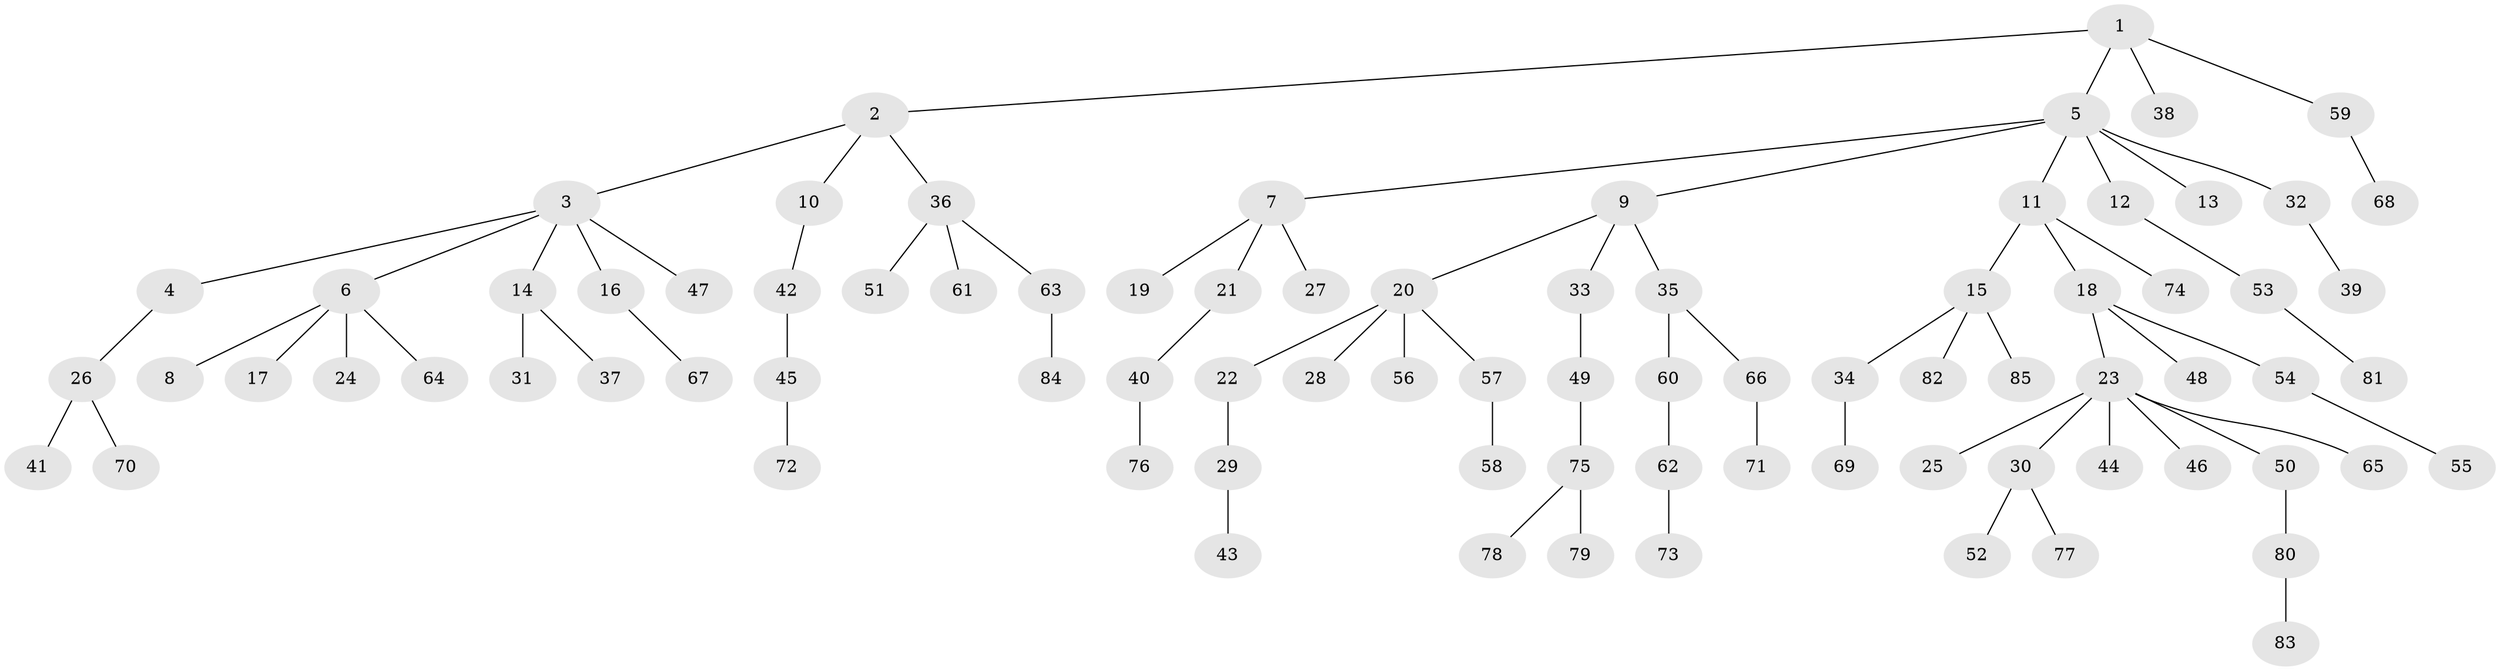 // coarse degree distribution, {3: 0.09090909090909091, 4: 0.09090909090909091, 5: 0.03636363636363636, 2: 0.18181818181818182, 6: 0.03636363636363636, 1: 0.5636363636363636}
// Generated by graph-tools (version 1.1) at 2025/52/02/27/25 19:52:13]
// undirected, 85 vertices, 84 edges
graph export_dot {
graph [start="1"]
  node [color=gray90,style=filled];
  1;
  2;
  3;
  4;
  5;
  6;
  7;
  8;
  9;
  10;
  11;
  12;
  13;
  14;
  15;
  16;
  17;
  18;
  19;
  20;
  21;
  22;
  23;
  24;
  25;
  26;
  27;
  28;
  29;
  30;
  31;
  32;
  33;
  34;
  35;
  36;
  37;
  38;
  39;
  40;
  41;
  42;
  43;
  44;
  45;
  46;
  47;
  48;
  49;
  50;
  51;
  52;
  53;
  54;
  55;
  56;
  57;
  58;
  59;
  60;
  61;
  62;
  63;
  64;
  65;
  66;
  67;
  68;
  69;
  70;
  71;
  72;
  73;
  74;
  75;
  76;
  77;
  78;
  79;
  80;
  81;
  82;
  83;
  84;
  85;
  1 -- 2;
  1 -- 5;
  1 -- 38;
  1 -- 59;
  2 -- 3;
  2 -- 10;
  2 -- 36;
  3 -- 4;
  3 -- 6;
  3 -- 14;
  3 -- 16;
  3 -- 47;
  4 -- 26;
  5 -- 7;
  5 -- 9;
  5 -- 11;
  5 -- 12;
  5 -- 13;
  5 -- 32;
  6 -- 8;
  6 -- 17;
  6 -- 24;
  6 -- 64;
  7 -- 19;
  7 -- 21;
  7 -- 27;
  9 -- 20;
  9 -- 33;
  9 -- 35;
  10 -- 42;
  11 -- 15;
  11 -- 18;
  11 -- 74;
  12 -- 53;
  14 -- 31;
  14 -- 37;
  15 -- 34;
  15 -- 82;
  15 -- 85;
  16 -- 67;
  18 -- 23;
  18 -- 48;
  18 -- 54;
  20 -- 22;
  20 -- 28;
  20 -- 56;
  20 -- 57;
  21 -- 40;
  22 -- 29;
  23 -- 25;
  23 -- 30;
  23 -- 44;
  23 -- 46;
  23 -- 50;
  23 -- 65;
  26 -- 41;
  26 -- 70;
  29 -- 43;
  30 -- 52;
  30 -- 77;
  32 -- 39;
  33 -- 49;
  34 -- 69;
  35 -- 60;
  35 -- 66;
  36 -- 51;
  36 -- 61;
  36 -- 63;
  40 -- 76;
  42 -- 45;
  45 -- 72;
  49 -- 75;
  50 -- 80;
  53 -- 81;
  54 -- 55;
  57 -- 58;
  59 -- 68;
  60 -- 62;
  62 -- 73;
  63 -- 84;
  66 -- 71;
  75 -- 78;
  75 -- 79;
  80 -- 83;
}
